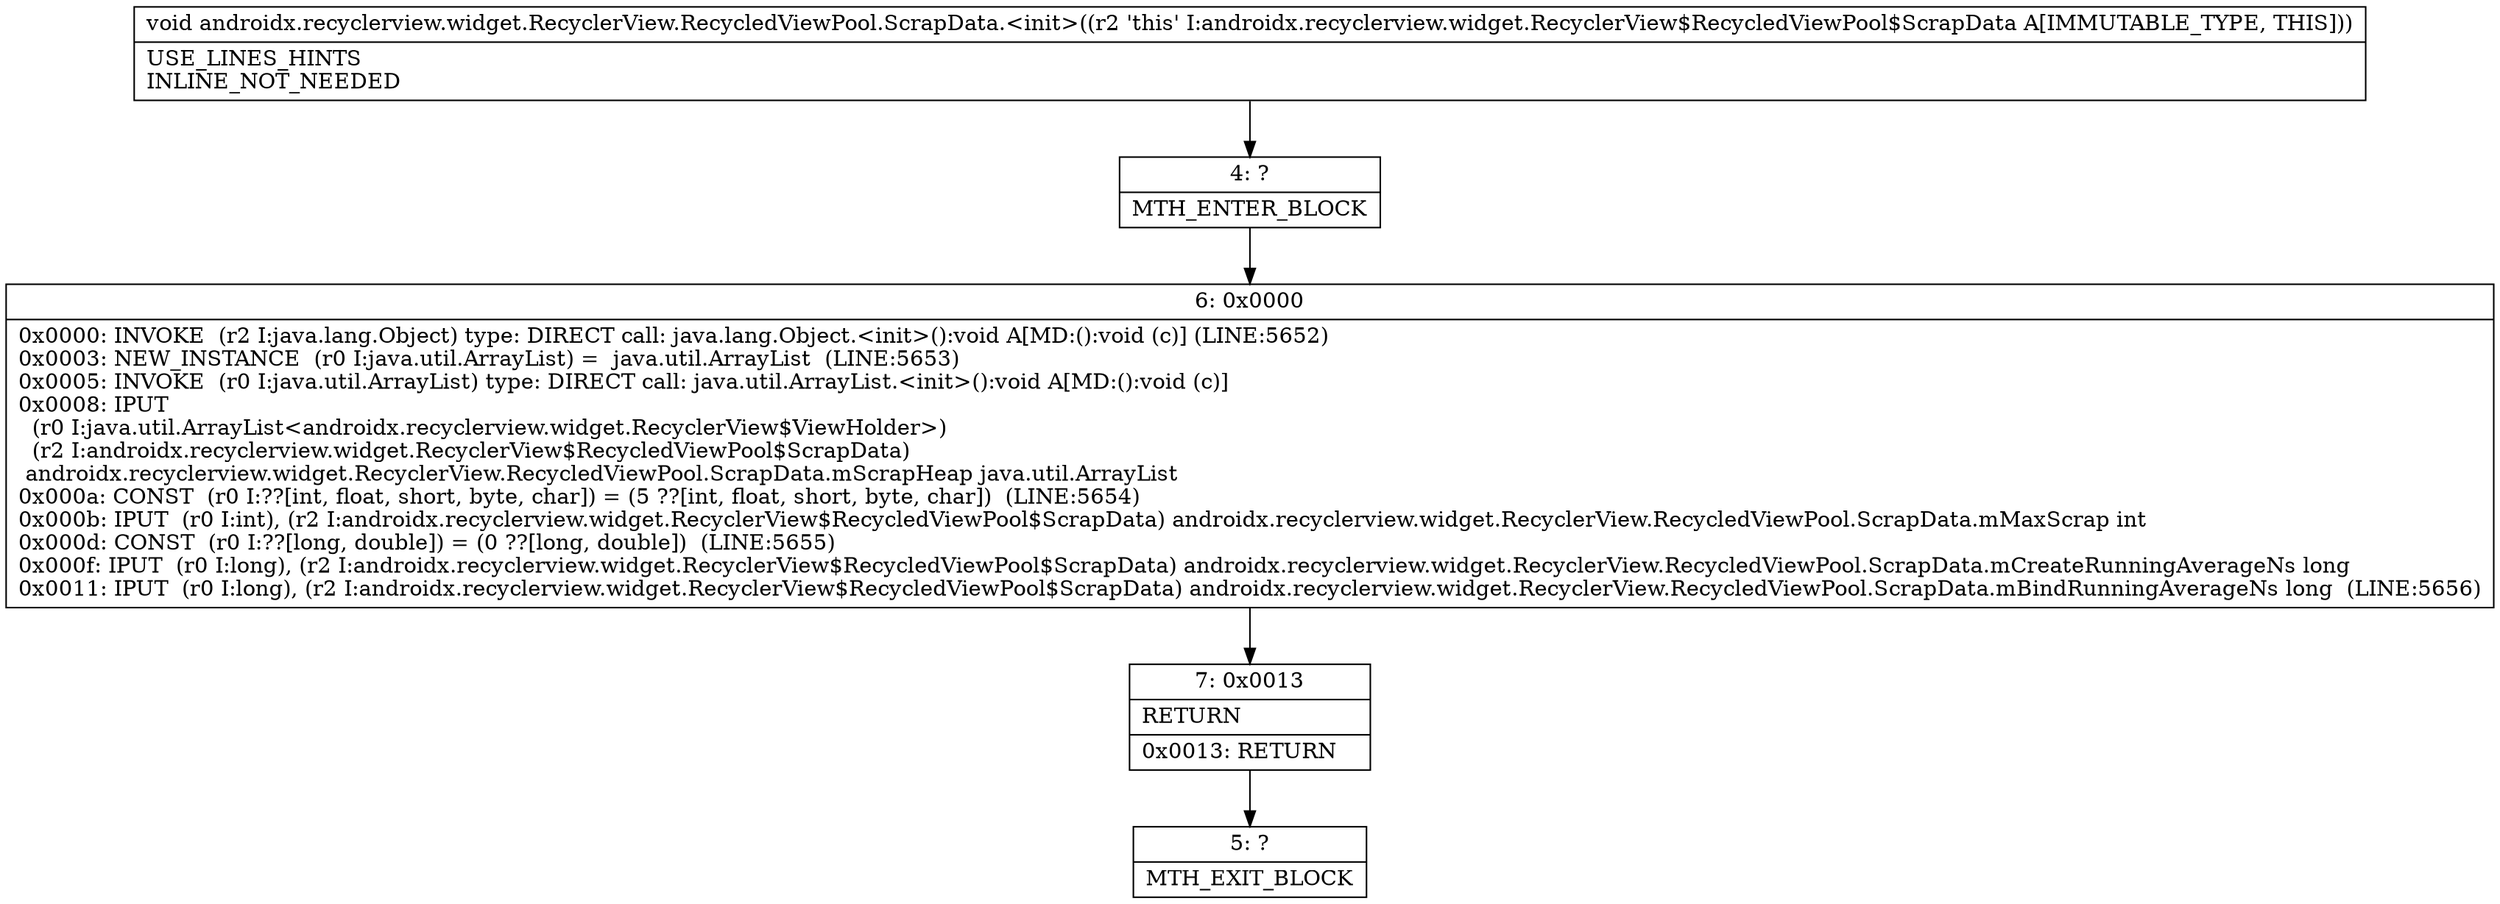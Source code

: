 digraph "CFG forandroidx.recyclerview.widget.RecyclerView.RecycledViewPool.ScrapData.\<init\>()V" {
Node_4 [shape=record,label="{4\:\ ?|MTH_ENTER_BLOCK\l}"];
Node_6 [shape=record,label="{6\:\ 0x0000|0x0000: INVOKE  (r2 I:java.lang.Object) type: DIRECT call: java.lang.Object.\<init\>():void A[MD:():void (c)] (LINE:5652)\l0x0003: NEW_INSTANCE  (r0 I:java.util.ArrayList) =  java.util.ArrayList  (LINE:5653)\l0x0005: INVOKE  (r0 I:java.util.ArrayList) type: DIRECT call: java.util.ArrayList.\<init\>():void A[MD:():void (c)]\l0x0008: IPUT  \l  (r0 I:java.util.ArrayList\<androidx.recyclerview.widget.RecyclerView$ViewHolder\>)\l  (r2 I:androidx.recyclerview.widget.RecyclerView$RecycledViewPool$ScrapData)\l androidx.recyclerview.widget.RecyclerView.RecycledViewPool.ScrapData.mScrapHeap java.util.ArrayList \l0x000a: CONST  (r0 I:??[int, float, short, byte, char]) = (5 ??[int, float, short, byte, char])  (LINE:5654)\l0x000b: IPUT  (r0 I:int), (r2 I:androidx.recyclerview.widget.RecyclerView$RecycledViewPool$ScrapData) androidx.recyclerview.widget.RecyclerView.RecycledViewPool.ScrapData.mMaxScrap int \l0x000d: CONST  (r0 I:??[long, double]) = (0 ??[long, double])  (LINE:5655)\l0x000f: IPUT  (r0 I:long), (r2 I:androidx.recyclerview.widget.RecyclerView$RecycledViewPool$ScrapData) androidx.recyclerview.widget.RecyclerView.RecycledViewPool.ScrapData.mCreateRunningAverageNs long \l0x0011: IPUT  (r0 I:long), (r2 I:androidx.recyclerview.widget.RecyclerView$RecycledViewPool$ScrapData) androidx.recyclerview.widget.RecyclerView.RecycledViewPool.ScrapData.mBindRunningAverageNs long  (LINE:5656)\l}"];
Node_7 [shape=record,label="{7\:\ 0x0013|RETURN\l|0x0013: RETURN   \l}"];
Node_5 [shape=record,label="{5\:\ ?|MTH_EXIT_BLOCK\l}"];
MethodNode[shape=record,label="{void androidx.recyclerview.widget.RecyclerView.RecycledViewPool.ScrapData.\<init\>((r2 'this' I:androidx.recyclerview.widget.RecyclerView$RecycledViewPool$ScrapData A[IMMUTABLE_TYPE, THIS]))  | USE_LINES_HINTS\lINLINE_NOT_NEEDED\l}"];
MethodNode -> Node_4;Node_4 -> Node_6;
Node_6 -> Node_7;
Node_7 -> Node_5;
}


